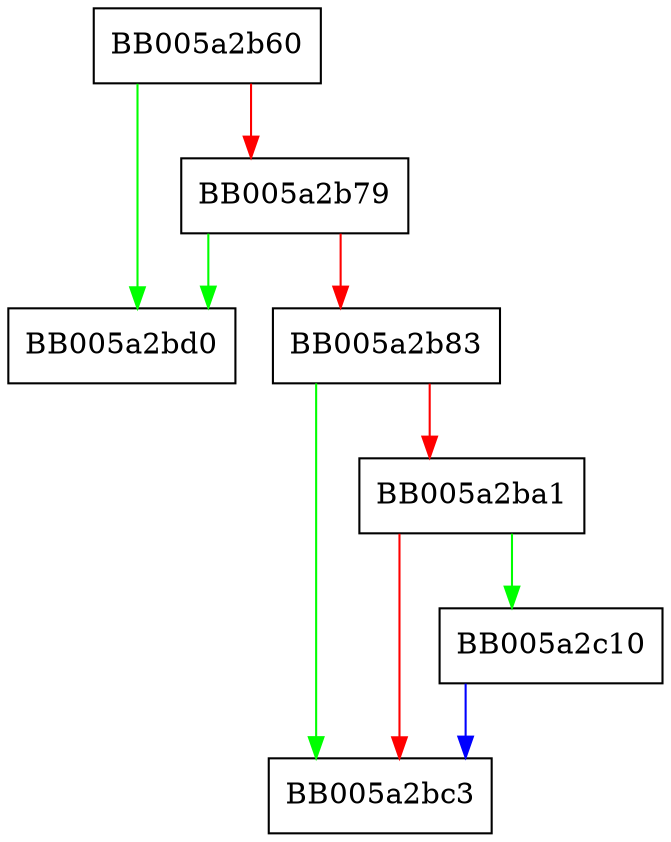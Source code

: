 digraph ENGINE_new {
  node [shape="box"];
  graph [splines=ortho];
  BB005a2b60 -> BB005a2bd0 [color="green"];
  BB005a2b60 -> BB005a2b79 [color="red"];
  BB005a2b79 -> BB005a2bd0 [color="green"];
  BB005a2b79 -> BB005a2b83 [color="red"];
  BB005a2b83 -> BB005a2bc3 [color="green"];
  BB005a2b83 -> BB005a2ba1 [color="red"];
  BB005a2ba1 -> BB005a2c10 [color="green"];
  BB005a2ba1 -> BB005a2bc3 [color="red"];
  BB005a2c10 -> BB005a2bc3 [color="blue"];
}